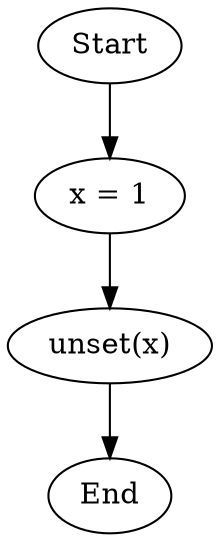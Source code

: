 digraph StartSetUnsetEnd {
node1 [label="Start"]
node3 [label="x = 1"]
node4 [label="unset(x)"]
node2 [label="End"]

node1 -> node3
node3 -> node4
node4 -> node2
}
